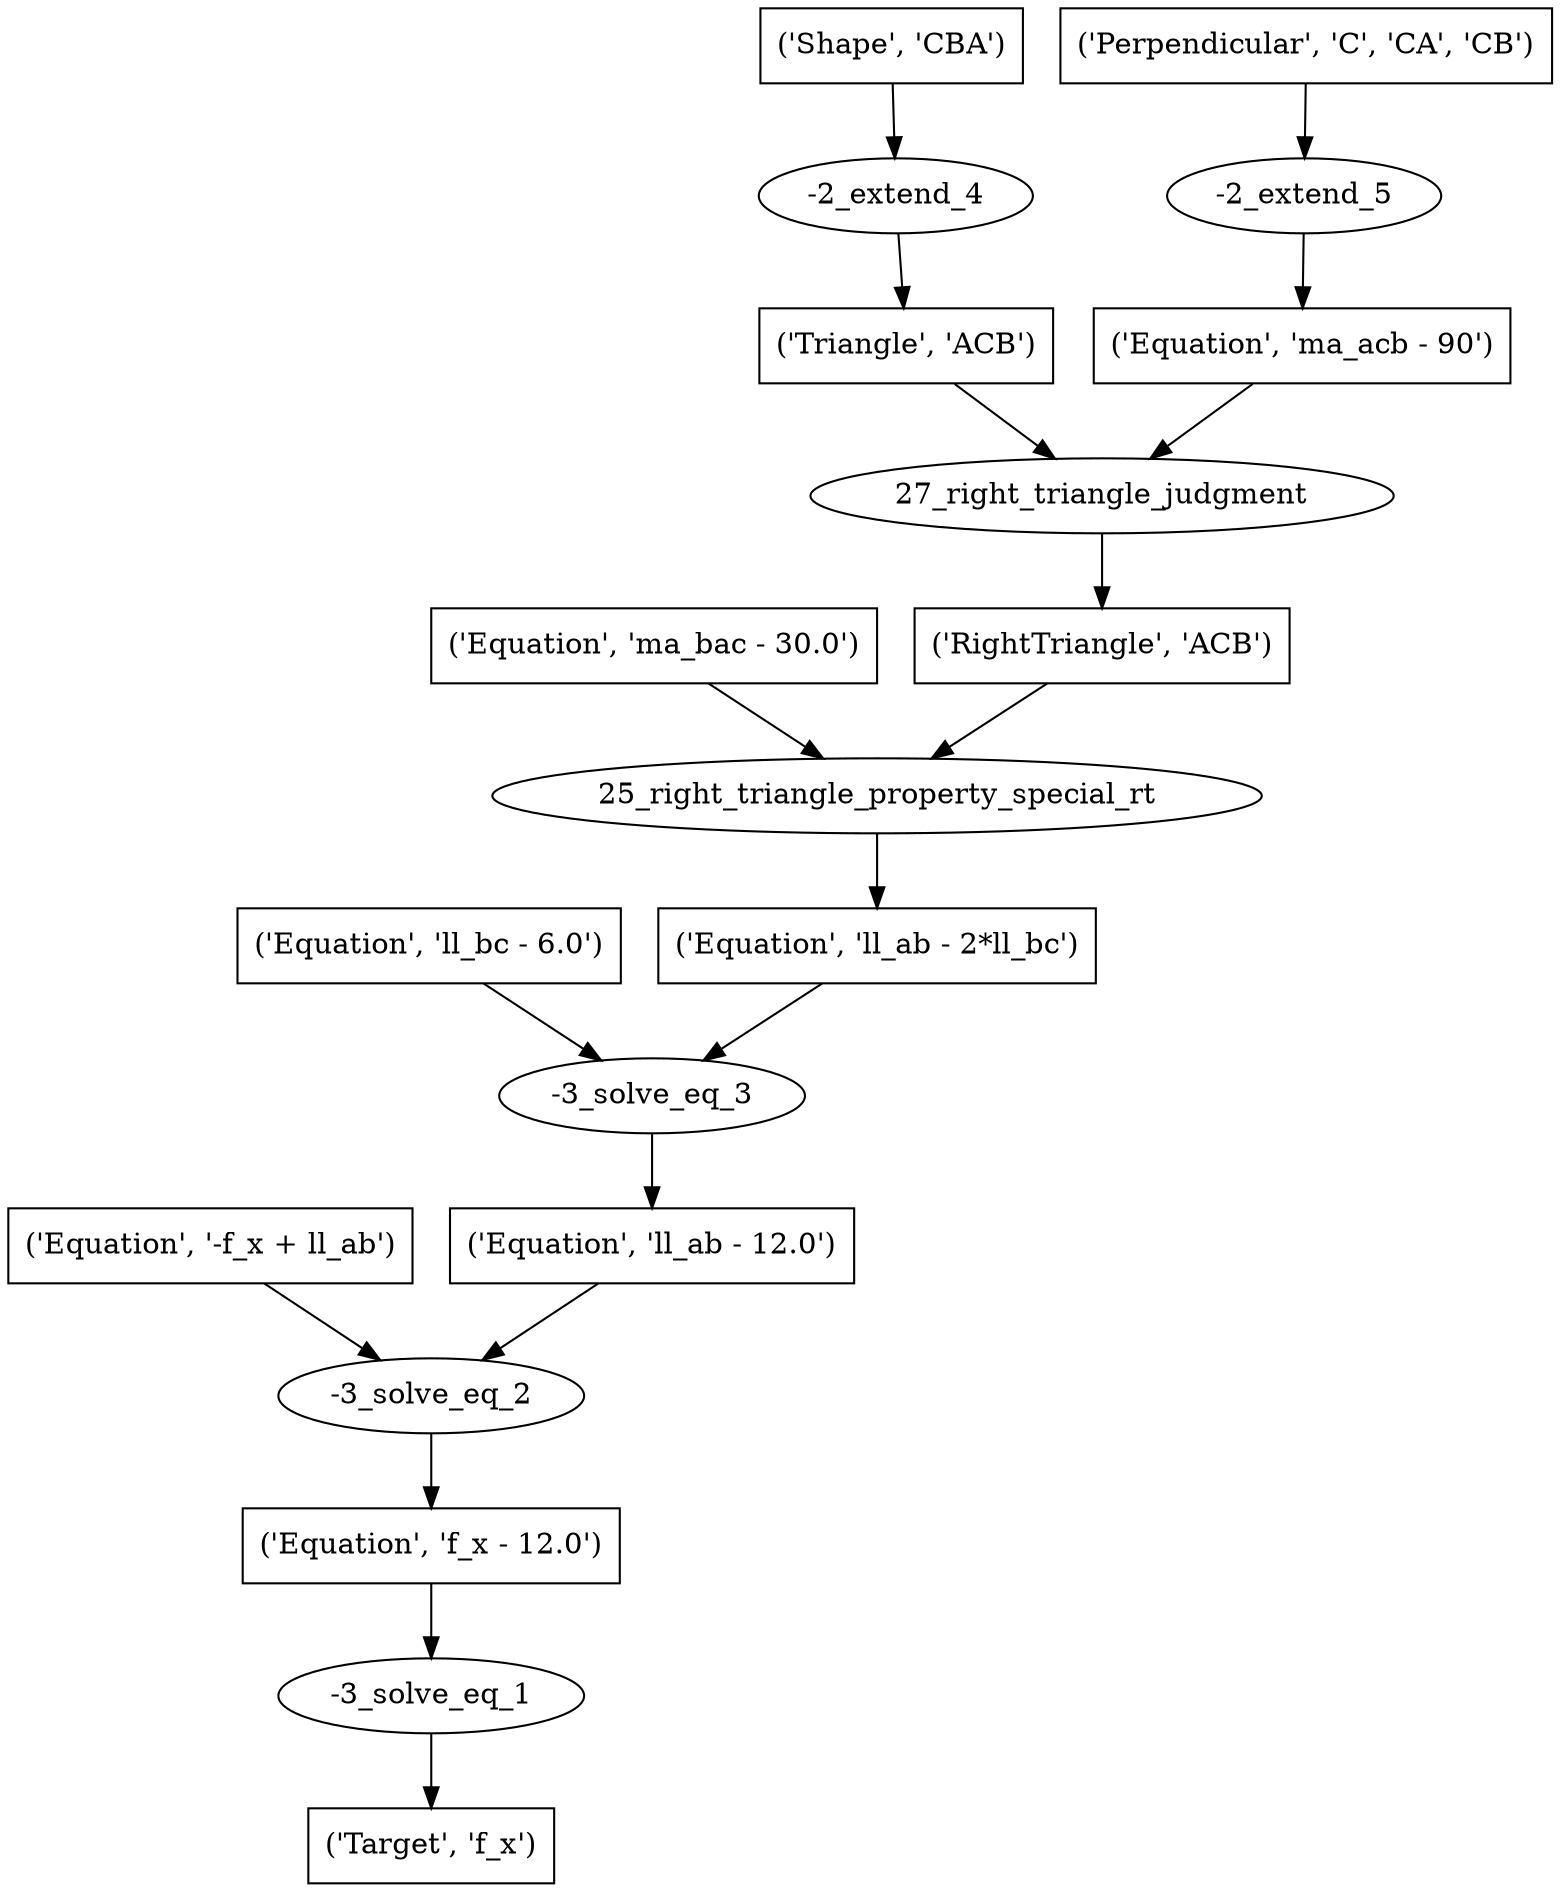 digraph 38 {
	0 [label="('Target', 'f_x')" shape=box]
	1 [label="-3_solve_eq_1"]
	1 -> 0
	2 [label="('Equation', 'f_x - 12.0')" shape=box]
	2 -> 1
	3 [label="-3_solve_eq_2"]
	3 -> 2
	4 [label="('Equation', '-f_x + ll_ab')" shape=box]
	4 -> 3
	5 [label="('Equation', 'll_ab - 12.0')" shape=box]
	5 -> 3
	6 [label="-3_solve_eq_3"]
	6 -> 5
	7 [label="('Equation', 'll_bc - 6.0')" shape=box]
	7 -> 6
	8 [label="('Equation', 'll_ab - 2*ll_bc')" shape=box]
	8 -> 6
	9 [label="25_right_triangle_property_special_rt"]
	9 -> 8
	10 [label="('Equation', 'ma_bac - 30.0')" shape=box]
	10 -> 9
	11 [label="('RightTriangle', 'ACB')" shape=box]
	11 -> 9
	12 [label="27_right_triangle_judgment"]
	12 -> 11
	13 [label="('Triangle', 'ACB')" shape=box]
	13 -> 12
	14 [label="('Equation', 'ma_acb - 90')" shape=box]
	14 -> 12
	15 [label="-2_extend_4"]
	15 -> 13
	16 [label="('Shape', 'CBA')" shape=box]
	16 -> 15
	17 [label="-2_extend_5"]
	17 -> 14
	18 [label="('Perpendicular', 'C', 'CA', 'CB')" shape=box]
	18 -> 17
}
